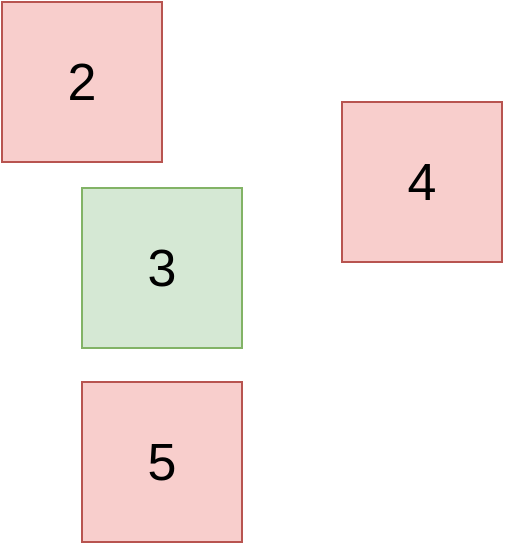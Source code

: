 <mxfile pages="1" version="11.2.5" type="github"><diagram id="IgWBU7hUEOCJ5pZX4iU_" name="Page-1"><mxGraphModel dx="891" dy="625" grid="1" gridSize="10" guides="1" tooltips="1" connect="1" arrows="1" fold="1" page="1" pageScale="1" pageWidth="3300" pageHeight="4681" math="0" shadow="0"><root><mxCell id="0"/><mxCell id="1" parent="0"/><mxCell id="zD-1-F7jNi_ZMDfWbrBr-1" value="&lt;font style=&quot;font-size: 26px&quot;&gt;2&lt;/font&gt;" style="whiteSpace=wrap;html=1;aspect=fixed;fillColor=#f8cecc;strokeColor=#b85450;" vertex="1" parent="1"><mxGeometry x="280" y="220" width="80" height="80" as="geometry"/></mxCell><mxCell id="zD-1-F7jNi_ZMDfWbrBr-3" value="&lt;font style=&quot;font-size: 26px&quot;&gt;5&lt;/font&gt;" style="whiteSpace=wrap;html=1;aspect=fixed;fillColor=#f8cecc;strokeColor=#b85450;" vertex="1" parent="1"><mxGeometry x="320" y="410" width="80" height="80" as="geometry"/></mxCell><mxCell id="zD-1-F7jNi_ZMDfWbrBr-4" value="&lt;font style=&quot;font-size: 26px&quot;&gt;4&lt;/font&gt;" style="whiteSpace=wrap;html=1;aspect=fixed;fillColor=#f8cecc;strokeColor=#b85450;" vertex="1" parent="1"><mxGeometry x="450" y="270" width="80" height="80" as="geometry"/></mxCell><mxCell id="zD-1-F7jNi_ZMDfWbrBr-6" value="&lt;font style=&quot;font-size: 26px&quot;&gt;3&lt;/font&gt;" style="whiteSpace=wrap;html=1;aspect=fixed;fillColor=#d5e8d4;strokeColor=#82b366;" vertex="1" parent="1"><mxGeometry x="320" y="313" width="80" height="80" as="geometry"/></mxCell></root></mxGraphModel></diagram></mxfile>